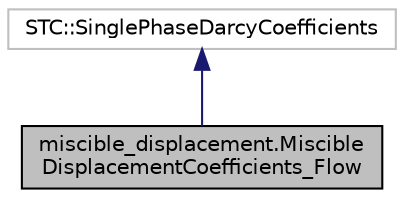 digraph "miscible_displacement.MiscibleDisplacementCoefficients_Flow"
{
 // LATEX_PDF_SIZE
  edge [fontname="Helvetica",fontsize="10",labelfontname="Helvetica",labelfontsize="10"];
  node [fontname="Helvetica",fontsize="10",shape=record];
  Node1 [label="miscible_displacement.Miscible\lDisplacementCoefficients_Flow",height=0.2,width=0.4,color="black", fillcolor="grey75", style="filled", fontcolor="black",tooltip=" "];
  Node2 -> Node1 [dir="back",color="midnightblue",fontsize="10",style="solid",fontname="Helvetica"];
  Node2 [label="STC::SinglePhaseDarcyCoefficients",height=0.2,width=0.4,color="grey75", fillcolor="white", style="filled",tooltip=" "];
}

